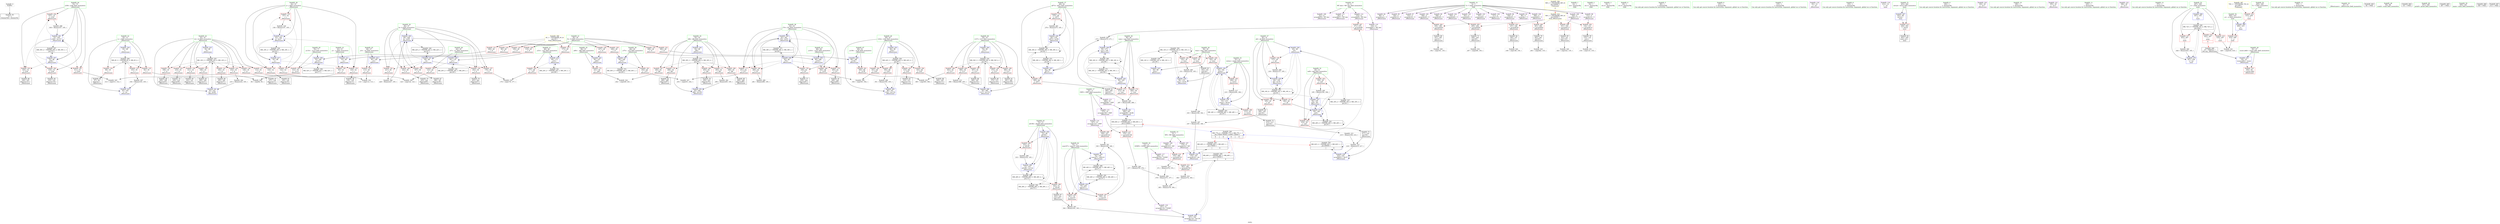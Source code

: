 digraph "SVFG" {
	label="SVFG";

	Node0x564116e37750 [shape=record,color=grey,label="{NodeID: 0\nNullPtr}"];
	Node0x564116e37750 -> Node0x564116e4cec0[style=solid];
	Node0x564116e69790 [shape=record,color=red,label="{NodeID: 194\n337\<--74\n\<--j109\n_Z8testcasei\n}"];
	Node0x564116e69790 -> Node0x564116e77340[style=solid];
	Node0x564116e67200 [shape=record,color=purple,label="{NodeID: 111\n267\<--8\narrayidx87\<--WP_bez\n_Z8testcasei\n}"];
	Node0x564116e4b870 [shape=record,color=green,label="{NodeID: 28\n42\<--43\nj\<--j_field_insensitive\n_Z8testcasei\n}"];
	Node0x564116e4b870 -> Node0x564116e6d390[style=solid];
	Node0x564116e4b870 -> Node0x564116e6d460[style=solid];
	Node0x564116e4b870 -> Node0x564116e6d530[style=solid];
	Node0x564116e4b870 -> Node0x564116e6d600[style=solid];
	Node0x564116e4b870 -> Node0x564116e6b260[style=solid];
	Node0x564116e4b870 -> Node0x564116e73430[style=solid];
	Node0x564116e77dc0 [shape=record,color=grey,label="{NodeID: 305\n287 = Binary(284, 286, )\n}"];
	Node0x564116e77dc0 -> Node0x564116e74430[style=solid];
	Node0x564116e6ae50 [shape=record,color=blue,label="{NodeID: 222\n30\<--104\ni\<--inc\n_Z8testcasei\n}"];
	Node0x564116e6ae50 -> Node0x564116e8ffc0[style=dashed];
	Node0x564116e6c900 [shape=record,color=red,label="{NodeID: 139\n141\<--34\n\<--i2\n_Z8testcasei\n}"];
	Node0x564116e6c900 -> Node0x564116e678b0[style=solid];
	Node0x564116e675f0 [shape=record,color=black,label="{NodeID: 56\n97\<--96\nidxprom\<--\n_Z8testcasei\n}"];
	Node0x564116e71100 [shape=record,color=yellow,style=double,label="{NodeID: 416\n58V_1 = ENCHI(MR_58V_0)\npts\{50000 \}\nFun[_Z8testcasei]}"];
	Node0x564116e71100 -> Node0x564116e69e10[style=dashed];
	Node0x564116e71100 -> Node0x564116e69ee0[style=dashed];
	Node0x564116e71100 -> Node0x564116e69fb0[style=dashed];
	Node0x564116e71100 -> Node0x564116e6a080[style=dashed];
	Node0x564116e71100 -> Node0x564116e6a150[style=dashed];
	Node0x564116e71100 -> Node0x564116e6a2f0[style=dashed];
	Node0x564116e7a7c0 [shape=record,color=grey,label="{NodeID: 333\n365 = cmp(363, 364, )\n}"];
	Node0x564116e74360 [shape=record,color=blue,label="{NodeID: 250\n62\<--281\nj74\<--inc93\n_Z8testcasei\n}"];
	Node0x564116e74360 -> Node0x564116e6e7e0[style=dashed];
	Node0x564116e74360 -> Node0x564116e6e8b0[style=dashed];
	Node0x564116e74360 -> Node0x564116e6e980[style=dashed];
	Node0x564116e74360 -> Node0x564116e6ea50[style=dashed];
	Node0x564116e74360 -> Node0x564116e74360[style=dashed];
	Node0x564116e74360 -> Node0x564116e92cc0[style=dashed];
	Node0x564116e6dfc0 [shape=record,color=red,label="{NodeID: 167\n240\<--54\n\<--i68\n_Z8testcasei\n}"];
	Node0x564116e6dfc0 -> Node0x564116e79740[style=solid];
	Node0x564116e68c30 [shape=record,color=black,label="{NodeID: 84\n319\<--318\nidxprom116\<--\n_Z8testcasei\n}"];
	Node0x564116e37af0 [shape=record,color=green,label="{NodeID: 1\n14\<--1\n.str\<--dummyObj\nGlob }"];
	Node0x564116e69860 [shape=record,color=red,label="{NodeID: 195\n312\<--76\n\<--_n110\n_Z8testcasei\n}"];
	Node0x564116e69860 -> Node0x564116e79bc0[style=solid];
	Node0x564116e672d0 [shape=record,color=purple,label="{NodeID: 112\n270\<--8\narrayidx89\<--WP_bez\n_Z8testcasei\n}"];
	Node0x564116e672d0 -> Node0x564116e6a220[style=solid];
	Node0x564116e4b940 [shape=record,color=green,label="{NodeID: 29\n44\<--45\n_n7\<--_n7_field_insensitive\n_Z8testcasei\n}"];
	Node0x564116e4b940 -> Node0x564116e6d6d0[style=solid];
	Node0x564116e4b940 -> Node0x564116e6b330[style=solid];
	Node0x564116e6f960 [shape=record,color=yellow,style=double,label="{NodeID: 389\n4V_1 = ENCHI(MR_4V_0)\npts\{29 \}\nFun[_Z8testcasei]}"];
	Node0x564116e6f960 -> Node0x564116e6bcd0[style=dashed];
	Node0x564116e6f960 -> Node0x564116e6bda0[style=dashed];
	Node0x564116e6f960 -> Node0x564116e6be70[style=dashed];
	Node0x564116e6f960 -> Node0x564116e6bf40[style=dashed];
	Node0x564116e6f960 -> Node0x564116e6c010[style=dashed];
	Node0x564116e6f960 -> Node0x564116e6c0e0[style=dashed];
	Node0x564116e6f960 -> Node0x564116e6c1b0[style=dashed];
	Node0x564116e6f960 -> Node0x564116e6c280[style=dashed];
	Node0x564116e6f960 -> Node0x564116e6c350[style=dashed];
	Node0x564116e77f40 [shape=record,color=grey,label="{NodeID: 306\n228 = Binary(227, 105, )\n}"];
	Node0x564116e77f40 -> Node0x564116e73b40[style=solid];
	Node0x564116e6af20 [shape=record,color=blue,label="{NodeID: 223\n34\<--88\ni2\<--\n_Z8testcasei\n}"];
	Node0x564116e6af20 -> Node0x564116e86e30[style=dashed];
	Node0x564116e6c9d0 [shape=record,color=red,label="{NodeID: 140\n168\<--34\n\<--i2\n_Z8testcasei\n}"];
	Node0x564116e6c9d0 -> Node0x564116e67cc0[style=solid];
	Node0x564116e67680 [shape=record,color=black,label="{NodeID: 57\n127\<--126\nidxprom11\<--\n_Z8testcasei\n}"];
	Node0x564116e86d40 [shape=record,color=black,label="{NodeID: 334\nMR_54V_3 = PHI(MR_54V_4, MR_54V_2, )\npts\{79 \}\n}"];
	Node0x564116e86d40 -> Node0x564116e69930[style=dashed];
	Node0x564116e86d40 -> Node0x564116e69a00[style=dashed];
	Node0x564116e86d40 -> Node0x564116e69ad0[style=dashed];
	Node0x564116e86d40 -> Node0x564116e69ba0[style=dashed];
	Node0x564116e86d40 -> Node0x564116e69c70[style=dashed];
	Node0x564116e86d40 -> Node0x564116e75060[style=dashed];
	Node0x564116e74430 [shape=record,color=blue,label="{NodeID: 251\n290\<--287\narrayidx98\<--div96\n_Z8testcasei\n}"];
	Node0x564116e74430 -> Node0x564116e936c0[style=dashed];
	Node0x564116e6e090 [shape=record,color=red,label="{NodeID: 168\n255\<--54\n\<--i68\n_Z8testcasei\n}"];
	Node0x564116e6e090 -> Node0x564116e685b0[style=solid];
	Node0x564116e68d00 [shape=record,color=black,label="{NodeID: 85\n322\<--321\nconv118\<--\n_Z8testcasei\n}"];
	Node0x564116e68d00 -> Node0x564116e79440[style=solid];
	Node0x564116e3c470 [shape=record,color=green,label="{NodeID: 2\n16\<--1\n.str.1\<--dummyObj\nGlob }"];
	Node0x564116e69930 [shape=record,color=red,label="{NodeID: 196\n363\<--78\n\<--i137\n_Z8testcasei\n}"];
	Node0x564116e69930 -> Node0x564116e7a7c0[style=solid];
	Node0x564116e673a0 [shape=record,color=purple,label="{NodeID: 113\n290\<--10\narrayidx98\<--OWP\n_Z8testcasei\n}"];
	Node0x564116e673a0 -> Node0x564116e74430[style=solid];
	Node0x564116e4ba10 [shape=record,color=green,label="{NodeID: 30\n46\<--47\nk\<--k_field_insensitive\n_Z8testcasei\n}"];
	Node0x564116e4ba10 -> Node0x564116e6d7a0[style=solid];
	Node0x564116e4ba10 -> Node0x564116e6d870[style=solid];
	Node0x564116e4ba10 -> Node0x564116e6d940[style=solid];
	Node0x564116e4ba10 -> Node0x564116e6da10[style=solid];
	Node0x564116e4ba10 -> Node0x564116e6dae0[style=solid];
	Node0x564116e4ba10 -> Node0x564116e73590[style=solid];
	Node0x564116e4ba10 -> Node0x564116e73b40[style=solid];
	Node0x564116e780c0 [shape=record,color=grey,label="{NodeID: 307\n104 = Binary(103, 105, )\n}"];
	Node0x564116e780c0 -> Node0x564116e6ae50[style=solid];
	Node0x564116e6aff0 [shape=record,color=blue,label="{NodeID: 224\n36\<--109\n_n3\<--\n_Z8testcasei\n}"];
	Node0x564116e6aff0 -> Node0x564116e6cde0[style=dashed];
	Node0x564116e6caa0 [shape=record,color=red,label="{NodeID: 141\n184\<--34\n\<--i2\n_Z8testcasei\n}"];
	Node0x564116e6caa0 -> Node0x564116e67d90[style=solid];
	Node0x564116e67710 [shape=record,color=black,label="{NodeID: 58\n130\<--129\nidxprom13\<--\n_Z8testcasei\n}"];
	Node0x564116e86e30 [shape=record,color=black,label="{NodeID: 335\nMR_10V_3 = PHI(MR_10V_4, MR_10V_2, )\npts\{35 \}\n}"];
	Node0x564116e86e30 -> Node0x564116e6c760[style=dashed];
	Node0x564116e86e30 -> Node0x564116e6c830[style=dashed];
	Node0x564116e86e30 -> Node0x564116e6c900[style=dashed];
	Node0x564116e86e30 -> Node0x564116e6c9d0[style=dashed];
	Node0x564116e86e30 -> Node0x564116e6caa0[style=dashed];
	Node0x564116e86e30 -> Node0x564116e6cb70[style=dashed];
	Node0x564116e86e30 -> Node0x564116e6cc40[style=dashed];
	Node0x564116e86e30 -> Node0x564116e6cd10[style=dashed];
	Node0x564116e86e30 -> Node0x564116e73c10[style=dashed];
	Node0x564116e74500 [shape=record,color=blue,label="{NodeID: 252\n54\<--294\ni68\<--inc100\n_Z8testcasei\n}"];
	Node0x564116e74500 -> Node0x564116e91dc0[style=dashed];
	Node0x564116e6e160 [shape=record,color=red,label="{NodeID: 169\n268\<--54\n\<--i68\n_Z8testcasei\n}"];
	Node0x564116e6e160 -> Node0x564116e688f0[style=solid];
	Node0x564116e68dd0 [shape=record,color=black,label="{NodeID: 86\n326\<--325\nidxprom121\<--\n_Z8testcasei\n}"];
	Node0x564116e374a0 [shape=record,color=green,label="{NodeID: 3\n18\<--1\n.str.2\<--dummyObj\nGlob }"];
	Node0x564116e69a00 [shape=record,color=red,label="{NodeID: 197\n367\<--78\n\<--i137\n_Z8testcasei\n}"];
	Node0x564116e69a00 -> Node0x564116e69040[style=solid];
	Node0x564116e67470 [shape=record,color=purple,label="{NodeID: 114\n327\<--10\narrayidx122\<--OWP\n_Z8testcasei\n}"];
	Node0x564116e67470 -> Node0x564116e6a3c0[style=solid];
	Node0x564116e4bae0 [shape=record,color=green,label="{NodeID: 31\n48\<--49\n_n33\<--_n33_field_insensitive\n_Z8testcasei\n}"];
	Node0x564116e4bae0 -> Node0x564116e6dbb0[style=solid];
	Node0x564116e4bae0 -> Node0x564116e73660[style=solid];
	Node0x564116e78240 [shape=record,color=grey,label="{NodeID: 308\n351 = Binary(350, 105, )\n}"];
	Node0x564116e78240 -> Node0x564116e74df0[style=solid];
	Node0x564116e6b0c0 [shape=record,color=blue,label="{NodeID: 225\n38\<--88\nwins\<--\n_Z8testcasei\n}"];
	Node0x564116e6b0c0 -> Node0x564116e8b9c0[style=dashed];
	Node0x564116e6cb70 [shape=record,color=red,label="{NodeID: 142\n199\<--34\n\<--i2\n_Z8testcasei\n}"];
	Node0x564116e6cb70 -> Node0x564116e68000[style=solid];
	Node0x564116e677e0 [shape=record,color=black,label="{NodeID: 59\n133\<--132\nconv\<--\n_Z8testcasei\n}"];
	Node0x564116e677e0 -> Node0x564116e7a4c0[style=solid];
	Node0x564116e87330 [shape=record,color=black,label="{NodeID: 336\nMR_14V_2 = PHI(MR_14V_4, MR_14V_1, )\npts\{39 \}\n}"];
	Node0x564116e87330 -> Node0x564116e6b0c0[style=dashed];
	Node0x564116e745d0 [shape=record,color=blue,label="{NodeID: 253\n66\<--88\ni102\<--\n_Z8testcasei\n}"];
	Node0x564116e745d0 -> Node0x564116e8cdc0[style=dashed];
	Node0x564116e6e230 [shape=record,color=red,label="{NodeID: 170\n288\<--54\n\<--i68\n_Z8testcasei\n}"];
	Node0x564116e6e230 -> Node0x564116e68a90[style=solid];
	Node0x564116e68ea0 [shape=record,color=black,label="{NodeID: 87\n343\<--342\nconv129\<--\n_Z8testcasei\n}"];
	Node0x564116e68ea0 -> Node0x564116e77ac0[style=solid];
	Node0x564116e37530 [shape=record,color=green,label="{NodeID: 4\n20\<--1\n.str.3\<--dummyObj\nGlob }"];
	Node0x564116e8ffc0 [shape=record,color=black,label="{NodeID: 364\nMR_6V_3 = PHI(MR_6V_4, MR_6V_2, )\npts\{31 \}\n}"];
	Node0x564116e8ffc0 -> Node0x564116e6c420[style=dashed];
	Node0x564116e8ffc0 -> Node0x564116e6c4f0[style=dashed];
	Node0x564116e8ffc0 -> Node0x564116e6c5c0[style=dashed];
	Node0x564116e8ffc0 -> Node0x564116e6ae50[style=dashed];
	Node0x564116e69ad0 [shape=record,color=red,label="{NodeID: 198\n373\<--78\n\<--i137\n_Z8testcasei\n}"];
	Node0x564116e69ad0 -> Node0x564116e69110[style=solid];
	Node0x564116e67540 [shape=record,color=purple,label="{NodeID: 115\n375\<--10\narrayidx146\<--OWP\n_Z8testcasei\n}"];
	Node0x564116e67540 -> Node0x564116e6a560[style=solid];
	Node0x564116e4bbb0 [shape=record,color=green,label="{NodeID: 32\n50\<--51\nnall\<--nall_field_insensitive\n_Z8testcasei\n}"];
	Node0x564116e4bbb0 -> Node0x564116e6dc80[style=solid];
	Node0x564116e4bbb0 -> Node0x564116e6dd50[style=solid];
	Node0x564116e4bbb0 -> Node0x564116e73730[style=solid];
	Node0x564116e4bbb0 -> Node0x564116e738d0[style=solid];
	Node0x564116e783c0 [shape=record,color=grey,label="{NodeID: 309\n153 = Binary(152, 105, )\n}"];
	Node0x564116e783c0 -> Node0x564116e6b4d0[style=solid];
	Node0x564116e6b190 [shape=record,color=blue,label="{NodeID: 226\n40\<--88\nall\<--\n_Z8testcasei\n}"];
	Node0x564116e6b190 -> Node0x564116e6d120[style=dashed];
	Node0x564116e6b190 -> Node0x564116e6d1f0[style=dashed];
	Node0x564116e6b190 -> Node0x564116e6d2c0[style=dashed];
	Node0x564116e6b190 -> Node0x564116e6b400[style=dashed];
	Node0x564116e6b190 -> Node0x564116e87830[style=dashed];
	Node0x564116e6b190 -> Node0x564116e8c8c0[style=dashed];
	Node0x564116e6cc40 [shape=record,color=red,label="{NodeID: 143\n219\<--34\n\<--i2\n_Z8testcasei\n}"];
	Node0x564116e6cc40 -> Node0x564116e68410[style=solid];
	Node0x564116e678b0 [shape=record,color=black,label="{NodeID: 60\n142\<--141\nidxprom17\<--\n_Z8testcasei\n}"];
	Node0x564116e87830 [shape=record,color=black,label="{NodeID: 337\nMR_16V_2 = PHI(MR_16V_4, MR_16V_1, )\npts\{41 \}\n}"];
	Node0x564116e87830 -> Node0x564116e6b190[style=dashed];
	Node0x564116e746a0 [shape=record,color=blue,label="{NodeID: 254\n68\<--298\n_n103\<--\n_Z8testcasei\n}"];
	Node0x564116e746a0 -> Node0x564116e6ef30[style=dashed];
	Node0x564116e6e300 [shape=record,color=red,label="{NodeID: 171\n293\<--54\n\<--i68\n_Z8testcasei\n}"];
	Node0x564116e6e300 -> Node0x564116e77940[style=solid];
	Node0x564116e68f70 [shape=record,color=black,label="{NodeID: 88\n346\<--345\nidxprom131\<--\n_Z8testcasei\n}"];
	Node0x564116e375c0 [shape=record,color=green,label="{NodeID: 5\n88\<--1\n\<--dummyObj\nCan only get source location for instruction, argument, global var or function.}"];
	Node0x564116e69ba0 [shape=record,color=red,label="{NodeID: 199\n380\<--78\n\<--i137\n_Z8testcasei\n}"];
	Node0x564116e69ba0 -> Node0x564116e691e0[style=solid];
	Node0x564116e6b650 [shape=record,color=purple,label="{NodeID: 116\n347\<--12\narrayidx132\<--OOWP\n_Z8testcasei\n}"];
	Node0x564116e6b650 -> Node0x564116e74d20[style=solid];
	Node0x564116e4bc80 [shape=record,color=green,label="{NodeID: 33\n52\<--53\nnwins\<--nwins_field_insensitive\n_Z8testcasei\n}"];
	Node0x564116e4bc80 -> Node0x564116e6de20[style=solid];
	Node0x564116e4bc80 -> Node0x564116e6def0[style=solid];
	Node0x564116e4bc80 -> Node0x564116e73800[style=solid];
	Node0x564116e4bc80 -> Node0x564116e739a0[style=solid];
	Node0x564116e78540 [shape=record,color=grey,label="{NodeID: 310\n384 = Binary(372, 383, )\n}"];
	Node0x564116e78540 -> Node0x564116e786c0[style=solid];
	Node0x564116e6b260 [shape=record,color=blue,label="{NodeID: 227\n42\<--88\nj\<--\n_Z8testcasei\n}"];
	Node0x564116e6b260 -> Node0x564116e6d390[style=dashed];
	Node0x564116e6b260 -> Node0x564116e6d460[style=dashed];
	Node0x564116e6b260 -> Node0x564116e6d530[style=dashed];
	Node0x564116e6b260 -> Node0x564116e6d600[style=dashed];
	Node0x564116e6b260 -> Node0x564116e73430[style=dashed];
	Node0x564116e6b260 -> Node0x564116e87d30[style=dashed];
	Node0x564116e6cd10 [shape=record,color=red,label="{NodeID: 144\n232\<--34\n\<--i2\n_Z8testcasei\n}"];
	Node0x564116e6cd10 -> Node0x564116e77c40[style=solid];
	Node0x564116e67980 [shape=record,color=black,label="{NodeID: 61\n145\<--144\nidxprom19\<--\n_Z8testcasei\n}"];
	Node0x564116e87d30 [shape=record,color=black,label="{NodeID: 338\nMR_18V_2 = PHI(MR_18V_4, MR_18V_1, )\npts\{43 \}\n}"];
	Node0x564116e87d30 -> Node0x564116e6b260[style=dashed];
	Node0x564116e74770 [shape=record,color=blue,label="{NodeID: 255\n70\<--245\nsum107\<--\n_Z8testcasei\n}"];
	Node0x564116e74770 -> Node0x564116e6f000[style=dashed];
	Node0x564116e74770 -> Node0x564116e6f0d0[style=dashed];
	Node0x564116e74770 -> Node0x564116e74ab0[style=dashed];
	Node0x564116e74770 -> Node0x564116e8d2c0[style=dashed];
	Node0x564116e74770 -> Node0x564116e913c0[style=dashed];
	Node0x564116e6e3d0 [shape=record,color=red,label="{NodeID: 172\n241\<--56\n\<--_n69\n_Z8testcasei\n}"];
	Node0x564116e6e3d0 -> Node0x564116e79740[style=solid];
	Node0x564116e69040 [shape=record,color=black,label="{NodeID: 89\n368\<--367\nidxprom142\<--\n_Z8testcasei\n}"];
	Node0x564116e37f50 [shape=record,color=green,label="{NodeID: 6\n105\<--1\n\<--dummyObj\nCan only get source location for instruction, argument, global var or function.}"];
	Node0x564116e69c70 [shape=record,color=red,label="{NodeID: 200\n389\<--78\n\<--i137\n_Z8testcasei\n}"];
	Node0x564116e69c70 -> Node0x564116e789c0[style=solid];
	Node0x564116e6b720 [shape=record,color=purple,label="{NodeID: 117\n382\<--12\narrayidx150\<--OOWP\n_Z8testcasei\n}"];
	Node0x564116e6b720 -> Node0x564116e6a630[style=solid];
	Node0x564116e4bd50 [shape=record,color=green,label="{NodeID: 34\n54\<--55\ni68\<--i68_field_insensitive\n_Z8testcasei\n}"];
	Node0x564116e4bd50 -> Node0x564116e6dfc0[style=solid];
	Node0x564116e4bd50 -> Node0x564116e6e090[style=solid];
	Node0x564116e4bd50 -> Node0x564116e6e160[style=solid];
	Node0x564116e4bd50 -> Node0x564116e6e230[style=solid];
	Node0x564116e4bd50 -> Node0x564116e6e300[style=solid];
	Node0x564116e4bd50 -> Node0x564116e73ce0[style=solid];
	Node0x564116e4bd50 -> Node0x564116e74500[style=solid];
	Node0x564116e786c0 [shape=record,color=grey,label="{NodeID: 311\n385 = Binary(379, 384, )\n}"];
	Node0x564116e6b330 [shape=record,color=blue,label="{NodeID: 228\n44\<--119\n_n7\<--\n_Z8testcasei\n}"];
	Node0x564116e6b330 -> Node0x564116e6d6d0[style=dashed];
	Node0x564116e6b330 -> Node0x564116e88230[style=dashed];
	Node0x564116e6cde0 [shape=record,color=red,label="{NodeID: 145\n113\<--36\n\<--_n3\n_Z8testcasei\n}"];
	Node0x564116e6cde0 -> Node0x564116e7a640[style=solid];
	Node0x564116e67a50 [shape=record,color=black,label="{NodeID: 62\n148\<--147\nconv21\<--\n_Z8testcasei\n}"];
	Node0x564116e67a50 -> Node0x564116e79a40[style=solid];
	Node0x564116e88230 [shape=record,color=black,label="{NodeID: 339\nMR_20V_2 = PHI(MR_20V_3, MR_20V_1, )\npts\{45 \}\n}"];
	Node0x564116e88230 -> Node0x564116e6b330[style=dashed];
	Node0x564116e74840 [shape=record,color=blue,label="{NodeID: 256\n72\<--88\nall108\<--\n_Z8testcasei\n}"];
	Node0x564116e74840 -> Node0x564116e6f1a0[style=dashed];
	Node0x564116e74840 -> Node0x564116e6f270[style=dashed];
	Node0x564116e74840 -> Node0x564116e74b80[style=dashed];
	Node0x564116e74840 -> Node0x564116e8d7c0[style=dashed];
	Node0x564116e74840 -> Node0x564116e918c0[style=dashed];
	Node0x564116e6e4a0 [shape=record,color=red,label="{NodeID: 173\n272\<--58\n\<--sum\n_Z8testcasei\n}"];
	Node0x564116e6e4a0 -> Node0x564116e76bc0[style=solid];
	Node0x564116e69110 [shape=record,color=black,label="{NodeID: 90\n374\<--373\nidxprom145\<--\n_Z8testcasei\n}"];
	Node0x564116e37fe0 [shape=record,color=green,label="{NodeID: 7\n135\<--1\n\<--dummyObj\nCan only get source location for instruction, argument, global var or function.}"];
	Node0x564116e69d40 [shape=record,color=red,label="{NodeID: 201\n364\<--80\n\<--_n138\n_Z8testcasei\n}"];
	Node0x564116e69d40 -> Node0x564116e7a7c0[style=solid];
	Node0x564116e6b7f0 [shape=record,color=purple,label="{NodeID: 118\n83\<--14\n\<--.str\n_Z8testcasei\n}"];
	Node0x564116e4be20 [shape=record,color=green,label="{NodeID: 35\n56\<--57\n_n69\<--_n69_field_insensitive\n_Z8testcasei\n}"];
	Node0x564116e4be20 -> Node0x564116e6e3d0[style=solid];
	Node0x564116e4be20 -> Node0x564116e73db0[style=solid];
	Node0x564116e78840 [shape=record,color=grey,label="{NodeID: 312\n218 = Binary(215, 217, )\n}"];
	Node0x564116e78840 -> Node0x564116e73a70[style=solid];
	Node0x564116e6b400 [shape=record,color=blue,label="{NodeID: 229\n40\<--138\nall\<--inc16\n_Z8testcasei\n}"];
	Node0x564116e6b400 -> Node0x564116e8c8c0[style=dashed];
	Node0x564116e6ceb0 [shape=record,color=red,label="{NodeID: 146\n152\<--38\n\<--wins\n_Z8testcasei\n}"];
	Node0x564116e6ceb0 -> Node0x564116e783c0[style=solid];
	Node0x564116e67b20 [shape=record,color=black,label="{NodeID: 63\n162\<--161\nconv29\<--\n_Z8testcasei\n}"];
	Node0x564116e67b20 -> Node0x564116e76d40[style=solid];
	Node0x564116e88730 [shape=record,color=black,label="{NodeID: 340\nMR_22V_2 = PHI(MR_22V_4, MR_22V_1, )\npts\{47 \}\n}"];
	Node0x564116e88730 -> Node0x564116e73590[style=dashed];
	Node0x564116e74910 [shape=record,color=blue,label="{NodeID: 257\n74\<--88\nj109\<--\n_Z8testcasei\n}"];
	Node0x564116e74910 -> Node0x564116e6f340[style=dashed];
	Node0x564116e74910 -> Node0x564116e695f0[style=dashed];
	Node0x564116e74910 -> Node0x564116e696c0[style=dashed];
	Node0x564116e74910 -> Node0x564116e69790[style=dashed];
	Node0x564116e74910 -> Node0x564116e74c50[style=dashed];
	Node0x564116e74910 -> Node0x564116e8dcc0[style=dashed];
	Node0x564116e6e570 [shape=record,color=red,label="{NodeID: 174\n284\<--58\n\<--sum\n_Z8testcasei\n}"];
	Node0x564116e6e570 -> Node0x564116e77dc0[style=solid];
	Node0x564116e691e0 [shape=record,color=black,label="{NodeID: 91\n381\<--380\nidxprom149\<--\n_Z8testcasei\n}"];
	Node0x564116e38070 [shape=record,color=green,label="{NodeID: 8\n150\<--1\n\<--dummyObj\nCan only get source location for instruction, argument, global var or function.}"];
	Node0x564116e913c0 [shape=record,color=black,label="{NodeID: 368\nMR_46V_6 = PHI(MR_46V_5, MR_46V_4, )\npts\{71 \}\n}"];
	Node0x564116e913c0 -> Node0x564116e6f000[style=dashed];
	Node0x564116e913c0 -> Node0x564116e6f0d0[style=dashed];
	Node0x564116e913c0 -> Node0x564116e74ab0[style=dashed];
	Node0x564116e913c0 -> Node0x564116e8d2c0[style=dashed];
	Node0x564116e913c0 -> Node0x564116e913c0[style=dashed];
	Node0x564116e69e10 [shape=record,color=red,label="{NodeID: 202\n132\<--131\n\<--arrayidx14\n_Z8testcasei\n}"];
	Node0x564116e69e10 -> Node0x564116e677e0[style=solid];
	Node0x564116e6b8c0 [shape=record,color=purple,label="{NodeID: 119\n412\<--14\n\<--.str\nmain\n}"];
	Node0x564116e4bef0 [shape=record,color=green,label="{NodeID: 36\n58\<--59\nsum\<--sum_field_insensitive\n_Z8testcasei\n}"];
	Node0x564116e4bef0 -> Node0x564116e6e4a0[style=solid];
	Node0x564116e4bef0 -> Node0x564116e6e570[style=solid];
	Node0x564116e4bef0 -> Node0x564116e73e80[style=solid];
	Node0x564116e4bef0 -> Node0x564116e741c0[style=solid];
	Node0x564116e789c0 [shape=record,color=grey,label="{NodeID: 313\n390 = Binary(389, 105, )\n}"];
	Node0x564116e789c0 -> Node0x564116e75060[style=solid];
	Node0x564116e6b4d0 [shape=record,color=blue,label="{NodeID: 230\n38\<--153\nwins\<--inc24\n_Z8testcasei\n}"];
	Node0x564116e6b4d0 -> Node0x564116e8b9c0[style=dashed];
	Node0x564116e6cf80 [shape=record,color=red,label="{NodeID: 147\n161\<--38\n\<--wins\n_Z8testcasei\n}"];
	Node0x564116e6cf80 -> Node0x564116e67b20[style=solid];
	Node0x564116e67bf0 [shape=record,color=black,label="{NodeID: 64\n166\<--165\nconv30\<--\n_Z8testcasei\n}"];
	Node0x564116e67bf0 -> Node0x564116e771c0[style=solid];
	Node0x564116e88c30 [shape=record,color=black,label="{NodeID: 341\nMR_24V_2 = PHI(MR_24V_3, MR_24V_1, )\npts\{49 \}\n}"];
	Node0x564116e88c30 -> Node0x564116e73660[style=dashed];
	Node0x564116e749e0 [shape=record,color=blue,label="{NodeID: 258\n76\<--308\n_n110\<--\n_Z8testcasei\n}"];
	Node0x564116e749e0 -> Node0x564116e69860[style=dashed];
	Node0x564116e749e0 -> Node0x564116e8e1c0[style=dashed];
	Node0x564116e6e640 [shape=record,color=red,label="{NodeID: 175\n275\<--60\n\<--all73\n_Z8testcasei\n}"];
	Node0x564116e6e640 -> Node0x564116e768c0[style=solid];
	Node0x564116e692b0 [shape=record,color=black,label="{NodeID: 92\n402\<--429\nmain_ret\<--\nmain\n}"];
	Node0x564116e38130 [shape=record,color=green,label="{NodeID: 9\n164\<--1\n\<--dummyObj\nCan only get source location for instruction, argument, global var or function.}"];
	Node0x564116e918c0 [shape=record,color=black,label="{NodeID: 369\nMR_48V_6 = PHI(MR_48V_5, MR_48V_4, )\npts\{73 \}\n}"];
	Node0x564116e918c0 -> Node0x564116e6f1a0[style=dashed];
	Node0x564116e918c0 -> Node0x564116e6f270[style=dashed];
	Node0x564116e918c0 -> Node0x564116e74b80[style=dashed];
	Node0x564116e918c0 -> Node0x564116e8d7c0[style=dashed];
	Node0x564116e918c0 -> Node0x564116e918c0[style=dashed];
	Node0x564116e69ee0 [shape=record,color=red,label="{NodeID: 203\n147\<--146\n\<--arrayidx20\n_Z8testcasei\n}"];
	Node0x564116e69ee0 -> Node0x564116e67a50[style=solid];
	Node0x564116e6b990 [shape=record,color=purple,label="{NodeID: 120\n100\<--16\n\<--.str.1\n_Z8testcasei\n}"];
	Node0x564116e4bfc0 [shape=record,color=green,label="{NodeID: 37\n60\<--61\nall73\<--all73_field_insensitive\n_Z8testcasei\n}"];
	Node0x564116e4bfc0 -> Node0x564116e6e640[style=solid];
	Node0x564116e4bfc0 -> Node0x564116e6e710[style=solid];
	Node0x564116e4bfc0 -> Node0x564116e73f50[style=solid];
	Node0x564116e4bfc0 -> Node0x564116e74290[style=solid];
	Node0x564116e78b40 [shape=record,color=grey,label="{NodeID: 314\n371 = Binary(372, 370, )\n}"];
	Node0x564116e78b40 -> Node0x564116e76a40[style=solid];
	Node0x564116e73430 [shape=record,color=blue,label="{NodeID: 231\n42\<--158\nj\<--inc27\n_Z8testcasei\n}"];
	Node0x564116e73430 -> Node0x564116e6d390[style=dashed];
	Node0x564116e73430 -> Node0x564116e6d460[style=dashed];
	Node0x564116e73430 -> Node0x564116e6d530[style=dashed];
	Node0x564116e73430 -> Node0x564116e6d600[style=dashed];
	Node0x564116e73430 -> Node0x564116e73430[style=dashed];
	Node0x564116e73430 -> Node0x564116e87d30[style=dashed];
	Node0x564116e6d050 [shape=record,color=red,label="{NodeID: 148\n182\<--38\n\<--wins\n_Z8testcasei\n}"];
	Node0x564116e6d050 -> Node0x564116e73800[style=solid];
	Node0x564116e67cc0 [shape=record,color=black,label="{NodeID: 65\n169\<--168\nidxprom31\<--\n_Z8testcasei\n}"];
	Node0x564116e89130 [shape=record,color=black,label="{NodeID: 342\nMR_26V_2 = PHI(MR_26V_3, MR_26V_1, )\npts\{51 \}\n}"];
	Node0x564116e89130 -> Node0x564116e73730[style=dashed];
	Node0x564116e89130 -> Node0x564116e89130[style=dashed];
	Node0x564116e74ab0 [shape=record,color=blue,label="{NodeID: 259\n70\<--330\nsum107\<--add123\n_Z8testcasei\n}"];
	Node0x564116e74ab0 -> Node0x564116e913c0[style=dashed];
	Node0x564116e6e710 [shape=record,color=red,label="{NodeID: 176\n285\<--60\n\<--all73\n_Z8testcasei\n}"];
	Node0x564116e6e710 -> Node0x564116e689c0[style=solid];
	Node0x564116e69380 [shape=record,color=purple,label="{NodeID: 93\n98\<--4\narrayidx\<--T\n_Z8testcasei\n}"];
	Node0x564116e381f0 [shape=record,color=green,label="{NodeID: 10\n196\<--1\n\<--dummyObj\nCan only get source location for instruction, argument, global var or function.}"];
	Node0x564116e91dc0 [shape=record,color=black,label="{NodeID: 370\nMR_30V_3 = PHI(MR_30V_4, MR_30V_2, )\npts\{55 \}\n}"];
	Node0x564116e91dc0 -> Node0x564116e6dfc0[style=dashed];
	Node0x564116e91dc0 -> Node0x564116e6e090[style=dashed];
	Node0x564116e91dc0 -> Node0x564116e6e160[style=dashed];
	Node0x564116e91dc0 -> Node0x564116e6e230[style=dashed];
	Node0x564116e91dc0 -> Node0x564116e6e300[style=dashed];
	Node0x564116e91dc0 -> Node0x564116e74500[style=dashed];
	Node0x564116e69fb0 [shape=record,color=red,label="{NodeID: 204\n190\<--189\n\<--arrayidx40\n_Z8testcasei\n}"];
	Node0x564116e69fb0 -> Node0x564116e67f30[style=solid];
	Node0x564116e6ba60 [shape=record,color=purple,label="{NodeID: 121\n355\<--18\n\<--.str.2\n_Z8testcasei\n}"];
	Node0x564116e4c090 [shape=record,color=green,label="{NodeID: 38\n62\<--63\nj74\<--j74_field_insensitive\n_Z8testcasei\n}"];
	Node0x564116e4c090 -> Node0x564116e6e7e0[style=solid];
	Node0x564116e4c090 -> Node0x564116e6e8b0[style=solid];
	Node0x564116e4c090 -> Node0x564116e6e980[style=solid];
	Node0x564116e4c090 -> Node0x564116e6ea50[style=solid];
	Node0x564116e4c090 -> Node0x564116e74020[style=solid];
	Node0x564116e4c090 -> Node0x564116e74360[style=solid];
	Node0x564116e78cc0 [shape=record,color=grey,label="{NodeID: 315\n215 = Binary(164, 214, )\n}"];
	Node0x564116e78cc0 -> Node0x564116e78840[style=solid];
	Node0x564116e734c0 [shape=record,color=blue,label="{NodeID: 232\n170\<--167\narrayidx32\<--div\n_Z8testcasei\n}"];
	Node0x564116e734c0 -> Node0x564116e89b30[style=dashed];
	Node0x564116e6d120 [shape=record,color=red,label="{NodeID: 149\n137\<--40\n\<--all\n_Z8testcasei\n}"];
	Node0x564116e6d120 -> Node0x564116e774c0[style=solid];
	Node0x564116e67d90 [shape=record,color=black,label="{NodeID: 66\n185\<--184\nidxprom37\<--\n_Z8testcasei\n}"];
	Node0x564116e89630 [shape=record,color=black,label="{NodeID: 343\nMR_28V_2 = PHI(MR_28V_3, MR_28V_1, )\npts\{53 \}\n}"];
	Node0x564116e89630 -> Node0x564116e73800[style=dashed];
	Node0x564116e89630 -> Node0x564116e89630[style=dashed];
	Node0x564116e74b80 [shape=record,color=blue,label="{NodeID: 260\n72\<--333\nall108\<--inc124\n_Z8testcasei\n}"];
	Node0x564116e74b80 -> Node0x564116e918c0[style=dashed];
	Node0x564116e6e7e0 [shape=record,color=red,label="{NodeID: 177\n251\<--62\n\<--j74\n_Z8testcasei\n}"];
	Node0x564116e6e7e0 -> Node0x564116e79ec0[style=solid];
	Node0x564116e69450 [shape=record,color=purple,label="{NodeID: 94\n99\<--4\narraydecay\<--T\n_Z8testcasei\n}"];
	Node0x564116e36900 [shape=record,color=green,label="{NodeID: 11\n245\<--1\n\<--dummyObj\nCan only get source location for instruction, argument, global var or function.}"];
	Node0x564116e922c0 [shape=record,color=black,label="{NodeID: 371\nMR_34V_2 = PHI(MR_34V_4, MR_34V_1, )\npts\{59 \}\n}"];
	Node0x564116e922c0 -> Node0x564116e73e80[style=dashed];
	Node0x564116e6a080 [shape=record,color=red,label="{NodeID: 205\n205\<--204\n\<--arrayidx48\n_Z8testcasei\n}"];
	Node0x564116e6a080 -> Node0x564116e681a0[style=solid];
	Node0x564116e6bb30 [shape=record,color=purple,label="{NodeID: 122\n386\<--20\n\<--.str.3\n_Z8testcasei\n}"];
	Node0x564116e4c160 [shape=record,color=green,label="{NodeID: 39\n64\<--65\n_n75\<--_n75_field_insensitive\n_Z8testcasei\n}"];
	Node0x564116e4c160 -> Node0x564116e6eb20[style=solid];
	Node0x564116e4c160 -> Node0x564116e740f0[style=solid];
	Node0x564116e78e40 [shape=record,color=grey,label="{NodeID: 316\n158 = Binary(157, 105, )\n}"];
	Node0x564116e78e40 -> Node0x564116e73430[style=solid];
	Node0x564116e73590 [shape=record,color=blue,label="{NodeID: 233\n46\<--88\nk\<--\n_Z8testcasei\n}"];
	Node0x564116e73590 -> Node0x564116e6d7a0[style=dashed];
	Node0x564116e73590 -> Node0x564116e6d870[style=dashed];
	Node0x564116e73590 -> Node0x564116e6d940[style=dashed];
	Node0x564116e73590 -> Node0x564116e6da10[style=dashed];
	Node0x564116e73590 -> Node0x564116e6dae0[style=dashed];
	Node0x564116e73590 -> Node0x564116e73b40[style=dashed];
	Node0x564116e73590 -> Node0x564116e88730[style=dashed];
	Node0x564116e6d1f0 [shape=record,color=red,label="{NodeID: 150\n165\<--40\n\<--all\n_Z8testcasei\n}"];
	Node0x564116e6d1f0 -> Node0x564116e67bf0[style=solid];
	Node0x564116e67e60 [shape=record,color=black,label="{NodeID: 67\n188\<--187\nidxprom39\<--\n_Z8testcasei\n}"];
	Node0x564116e89b30 [shape=record,color=black,label="{NodeID: 344\nMR_60V_2 = PHI(MR_60V_3, MR_60V_1, )\npts\{70000 \}\n|{|<s2>6}}"];
	Node0x564116e89b30 -> Node0x564116e6a490[style=dashed];
	Node0x564116e89b30 -> Node0x564116e734c0[style=dashed];
	Node0x564116e89b30:s2 -> Node0x564116e8af30[style=dashed,color=blue];
	Node0x564116e74c50 [shape=record,color=blue,label="{NodeID: 261\n74\<--338\nj109\<--inc127\n_Z8testcasei\n}"];
	Node0x564116e74c50 -> Node0x564116e6f340[style=dashed];
	Node0x564116e74c50 -> Node0x564116e695f0[style=dashed];
	Node0x564116e74c50 -> Node0x564116e696c0[style=dashed];
	Node0x564116e74c50 -> Node0x564116e69790[style=dashed];
	Node0x564116e74c50 -> Node0x564116e74c50[style=dashed];
	Node0x564116e74c50 -> Node0x564116e8dcc0[style=dashed];
	Node0x564116e6e8b0 [shape=record,color=red,label="{NodeID: 178\n258\<--62\n\<--j74\n_Z8testcasei\n}"];
	Node0x564116e6e8b0 -> Node0x564116e68680[style=solid];
	Node0x564116e69520 [shape=record,color=purple,label="{NodeID: 95\n128\<--4\narrayidx12\<--T\n_Z8testcasei\n}"];
	Node0x564116e369c0 [shape=record,color=green,label="{NodeID: 12\n372\<--1\n\<--dummyObj\nCan only get source location for instruction, argument, global var or function.}"];
	Node0x564116e927c0 [shape=record,color=black,label="{NodeID: 372\nMR_36V_2 = PHI(MR_36V_4, MR_36V_1, )\npts\{61 \}\n}"];
	Node0x564116e927c0 -> Node0x564116e73f50[style=dashed];
	Node0x564116e765c0 [shape=record,color=grey,label="{NodeID: 289\n281 = Binary(280, 105, )\n}"];
	Node0x564116e765c0 -> Node0x564116e74360[style=solid];
	Node0x564116e6a150 [shape=record,color=red,label="{NodeID: 206\n261\<--260\n\<--arrayidx82\n_Z8testcasei\n}"];
	Node0x564116e6a150 -> Node0x564116e68750[style=solid];
	Node0x564116e6bc00 [shape=record,color=red,label="{NodeID: 123\n354\<--26\n\<--ncase.addr\n_Z8testcasei\n}"];
	Node0x564116e4c230 [shape=record,color=green,label="{NodeID: 40\n66\<--67\ni102\<--i102_field_insensitive\n_Z8testcasei\n}"];
	Node0x564116e4c230 -> Node0x564116e6ebf0[style=solid];
	Node0x564116e4c230 -> Node0x564116e6ecc0[style=solid];
	Node0x564116e4c230 -> Node0x564116e6ed90[style=solid];
	Node0x564116e4c230 -> Node0x564116e6ee60[style=solid];
	Node0x564116e4c230 -> Node0x564116e745d0[style=solid];
	Node0x564116e4c230 -> Node0x564116e74df0[style=solid];
	Node0x564116e78fc0 [shape=record,color=grey,label="{NodeID: 317\n210 = Binary(209, 196, )\n}"];
	Node0x564116e78fc0 -> Node0x564116e739a0[style=solid];
	Node0x564116e73660 [shape=record,color=blue,label="{NodeID: 234\n48\<--173\n_n33\<--\n_Z8testcasei\n}"];
	Node0x564116e73660 -> Node0x564116e6dbb0[style=dashed];
	Node0x564116e73660 -> Node0x564116e88c30[style=dashed];
	Node0x564116e6d2c0 [shape=record,color=red,label="{NodeID: 151\n180\<--40\n\<--all\n_Z8testcasei\n}"];
	Node0x564116e6d2c0 -> Node0x564116e73730[style=solid];
	Node0x564116e67f30 [shape=record,color=black,label="{NodeID: 68\n191\<--190\nconv41\<--\n_Z8testcasei\n}"];
	Node0x564116e67f30 -> Node0x564116e7a1c0[style=solid];
	Node0x564116e8a030 [shape=record,color=black,label="{NodeID: 345\nMR_62V_2 = PHI(MR_62V_3, MR_62V_1, )\npts\{90000 \}\n|{|<s3>6}}"];
	Node0x564116e8a030 -> Node0x564116e6a220[style=dashed];
	Node0x564116e8a030 -> Node0x564116e73a70[style=dashed];
	Node0x564116e8a030 -> Node0x564116e8a030[style=dashed];
	Node0x564116e8a030:s3 -> Node0x564116e8af30[style=dashed,color=blue];
	Node0x564116e74d20 [shape=record,color=blue,label="{NodeID: 262\n347\<--344\narrayidx132\<--div130\n_Z8testcasei\n}"];
	Node0x564116e74d20 -> Node0x564116e8e6c0[style=dashed];
	Node0x564116e6e980 [shape=record,color=red,label="{NodeID: 179\n265\<--62\n\<--j74\n_Z8testcasei\n}"];
	Node0x564116e6e980 -> Node0x564116e68820[style=solid];
	Node0x564116e665d0 [shape=record,color=purple,label="{NodeID: 96\n131\<--4\narrayidx14\<--T\n_Z8testcasei\n}"];
	Node0x564116e665d0 -> Node0x564116e69e10[style=solid];
	Node0x564116e36ac0 [shape=record,color=green,label="{NodeID: 13\n378\<--1\n\<--dummyObj\nCan only get source location for instruction, argument, global var or function.}"];
	Node0x564116e92cc0 [shape=record,color=black,label="{NodeID: 373\nMR_38V_2 = PHI(MR_38V_4, MR_38V_1, )\npts\{63 \}\n}"];
	Node0x564116e92cc0 -> Node0x564116e74020[style=dashed];
	Node0x564116e76740 [shape=record,color=grey,label="{NodeID: 290\n377 = Binary(378, 376, )\n}"];
	Node0x564116e76740 -> Node0x564116e76a40[style=solid];
	Node0x564116e6a220 [shape=record,color=red,label="{NodeID: 207\n271\<--270\n\<--arrayidx89\n_Z8testcasei\n}"];
	Node0x564116e6a220 -> Node0x564116e76bc0[style=solid];
	Node0x564116e6bcd0 [shape=record,color=red,label="{NodeID: 124\n89\<--28\n\<--N\n_Z8testcasei\n}"];
	Node0x564116e6bcd0 -> Node0x564116e6ad80[style=solid];
	Node0x564116e4c300 [shape=record,color=green,label="{NodeID: 41\n68\<--69\n_n103\<--_n103_field_insensitive\n_Z8testcasei\n}"];
	Node0x564116e4c300 -> Node0x564116e6ef30[style=solid];
	Node0x564116e4c300 -> Node0x564116e746a0[style=solid];
	Node0x564116e79140 [shape=record,color=grey,label="{NodeID: 318\n207 = cmp(206, 150, )\n}"];
	Node0x564116e73730 [shape=record,color=blue,label="{NodeID: 235\n50\<--180\nnall\<--\n_Z8testcasei\n}"];
	Node0x564116e73730 -> Node0x564116e6dc80[style=dashed];
	Node0x564116e73730 -> Node0x564116e6dd50[style=dashed];
	Node0x564116e73730 -> Node0x564116e73730[style=dashed];
	Node0x564116e73730 -> Node0x564116e738d0[style=dashed];
	Node0x564116e73730 -> Node0x564116e89130[style=dashed];
	Node0x564116e6d390 [shape=record,color=red,label="{NodeID: 152\n122\<--42\n\<--j\n_Z8testcasei\n}"];
	Node0x564116e6d390 -> Node0x564116e7a340[style=solid];
	Node0x564116e68000 [shape=record,color=black,label="{NodeID: 69\n200\<--199\nidxprom45\<--\n_Z8testcasei\n}"];
	Node0x564116e74df0 [shape=record,color=blue,label="{NodeID: 263\n66\<--351\ni102\<--inc134\n_Z8testcasei\n}"];
	Node0x564116e74df0 -> Node0x564116e8cdc0[style=dashed];
	Node0x564116e6ea50 [shape=record,color=red,label="{NodeID: 180\n280\<--62\n\<--j74\n_Z8testcasei\n}"];
	Node0x564116e6ea50 -> Node0x564116e765c0[style=solid];
	Node0x564116e666a0 [shape=record,color=purple,label="{NodeID: 97\n143\<--4\narrayidx18\<--T\n_Z8testcasei\n}"];
	Node0x564116e36bc0 [shape=record,color=green,label="{NodeID: 14\n4\<--5\nT\<--T_field_insensitive\nGlob }"];
	Node0x564116e36bc0 -> Node0x564116e69380[style=solid];
	Node0x564116e36bc0 -> Node0x564116e69450[style=solid];
	Node0x564116e36bc0 -> Node0x564116e69520[style=solid];
	Node0x564116e36bc0 -> Node0x564116e665d0[style=solid];
	Node0x564116e36bc0 -> Node0x564116e666a0[style=solid];
	Node0x564116e36bc0 -> Node0x564116e66770[style=solid];
	Node0x564116e36bc0 -> Node0x564116e66840[style=solid];
	Node0x564116e36bc0 -> Node0x564116e66910[style=solid];
	Node0x564116e36bc0 -> Node0x564116e669e0[style=solid];
	Node0x564116e36bc0 -> Node0x564116e66ab0[style=solid];
	Node0x564116e36bc0 -> Node0x564116e66b80[style=solid];
	Node0x564116e36bc0 -> Node0x564116e66c50[style=solid];
	Node0x564116e36bc0 -> Node0x564116e66d20[style=solid];
	Node0x564116e36bc0 -> Node0x564116e66df0[style=solid];
	Node0x564116e931c0 [shape=record,color=black,label="{NodeID: 374\nMR_40V_2 = PHI(MR_40V_3, MR_40V_1, )\npts\{65 \}\n}"];
	Node0x564116e931c0 -> Node0x564116e740f0[style=dashed];
	Node0x564116e768c0 [shape=record,color=grey,label="{NodeID: 291\n276 = Binary(275, 105, )\n}"];
	Node0x564116e768c0 -> Node0x564116e74290[style=solid];
	Node0x564116e6a2f0 [shape=record,color=red,label="{NodeID: 208\n321\<--320\n\<--arrayidx117\n_Z8testcasei\n}"];
	Node0x564116e6a2f0 -> Node0x564116e68d00[style=solid];
	Node0x564116e6bda0 [shape=record,color=red,label="{NodeID: 125\n109\<--28\n\<--N\n_Z8testcasei\n}"];
	Node0x564116e6bda0 -> Node0x564116e6aff0[style=solid];
	Node0x564116e4c3d0 [shape=record,color=green,label="{NodeID: 42\n70\<--71\nsum107\<--sum107_field_insensitive\n_Z8testcasei\n}"];
	Node0x564116e4c3d0 -> Node0x564116e6f000[style=solid];
	Node0x564116e4c3d0 -> Node0x564116e6f0d0[style=solid];
	Node0x564116e4c3d0 -> Node0x564116e74770[style=solid];
	Node0x564116e4c3d0 -> Node0x564116e74ab0[style=solid];
	Node0x564116e792c0 [shape=record,color=grey,label="{NodeID: 319\n178 = cmp(176, 177, )\n}"];
	Node0x564116e73800 [shape=record,color=blue,label="{NodeID: 236\n52\<--182\nnwins\<--\n_Z8testcasei\n}"];
	Node0x564116e73800 -> Node0x564116e6de20[style=dashed];
	Node0x564116e73800 -> Node0x564116e6def0[style=dashed];
	Node0x564116e73800 -> Node0x564116e73800[style=dashed];
	Node0x564116e73800 -> Node0x564116e739a0[style=dashed];
	Node0x564116e73800 -> Node0x564116e89630[style=dashed];
	Node0x564116e6d460 [shape=record,color=red,label="{NodeID: 153\n129\<--42\n\<--j\n_Z8testcasei\n}"];
	Node0x564116e6d460 -> Node0x564116e67710[style=solid];
	Node0x564116e680d0 [shape=record,color=black,label="{NodeID: 70\n203\<--202\nidxprom47\<--\n_Z8testcasei\n}"];
	Node0x564116e74ec0 [shape=record,color=blue,label="{NodeID: 264\n78\<--88\ni137\<--\n_Z8testcasei\n}"];
	Node0x564116e74ec0 -> Node0x564116e86d40[style=dashed];
	Node0x564116e6eb20 [shape=record,color=red,label="{NodeID: 181\n252\<--64\n\<--_n75\n_Z8testcasei\n}"];
	Node0x564116e6eb20 -> Node0x564116e79ec0[style=solid];
	Node0x564116e66770 [shape=record,color=purple,label="{NodeID: 98\n146\<--4\narrayidx20\<--T\n_Z8testcasei\n}"];
	Node0x564116e66770 -> Node0x564116e69ee0[style=solid];
	Node0x564116e3ce80 [shape=record,color=green,label="{NodeID: 15\n6\<--7\nWP\<--WP_field_insensitive\nGlob }"];
	Node0x564116e3ce80 -> Node0x564116e66ec0[style=solid];
	Node0x564116e3ce80 -> Node0x564116e66f90[style=solid];
	Node0x564116e936c0 [shape=record,color=black,label="{NodeID: 375\nMR_64V_2 = PHI(MR_64V_3, MR_64V_1, )\npts\{110000 \}\n|{|<s3>6}}"];
	Node0x564116e936c0 -> Node0x564116e6a3c0[style=dashed];
	Node0x564116e936c0 -> Node0x564116e6a560[style=dashed];
	Node0x564116e936c0 -> Node0x564116e74430[style=dashed];
	Node0x564116e936c0:s3 -> Node0x564116e8af30[style=dashed,color=blue];
	Node0x564116e76a40 [shape=record,color=grey,label="{NodeID: 292\n379 = Binary(371, 377, )\n}"];
	Node0x564116e76a40 -> Node0x564116e786c0[style=solid];
	Node0x564116e6a3c0 [shape=record,color=red,label="{NodeID: 209\n328\<--327\n\<--arrayidx122\n_Z8testcasei\n}"];
	Node0x564116e6a3c0 -> Node0x564116e777c0[style=solid];
	Node0x564116e6be70 [shape=record,color=red,label="{NodeID: 126\n119\<--28\n\<--N\n_Z8testcasei\n}"];
	Node0x564116e6be70 -> Node0x564116e6b330[style=solid];
	Node0x564116e4c4a0 [shape=record,color=green,label="{NodeID: 43\n72\<--73\nall108\<--all108_field_insensitive\n_Z8testcasei\n}"];
	Node0x564116e4c4a0 -> Node0x564116e6f1a0[style=solid];
	Node0x564116e4c4a0 -> Node0x564116e6f270[style=solid];
	Node0x564116e4c4a0 -> Node0x564116e74840[style=solid];
	Node0x564116e4c4a0 -> Node0x564116e74b80[style=solid];
	Node0x564116e79440 [shape=record,color=grey,label="{NodeID: 320\n323 = cmp(322, 135, )\n}"];
	Node0x564116e738d0 [shape=record,color=blue,label="{NodeID: 237\n50\<--195\nnall\<--dec\n_Z8testcasei\n}"];
	Node0x564116e738d0 -> Node0x564116e6dd50[style=dashed];
	Node0x564116e738d0 -> Node0x564116e73730[style=dashed];
	Node0x564116e738d0 -> Node0x564116e89130[style=dashed];
	Node0x564116e6d530 [shape=record,color=red,label="{NodeID: 154\n144\<--42\n\<--j\n_Z8testcasei\n}"];
	Node0x564116e6d530 -> Node0x564116e67980[style=solid];
	Node0x564116e681a0 [shape=record,color=black,label="{NodeID: 71\n206\<--205\nconv49\<--\n_Z8testcasei\n}"];
	Node0x564116e681a0 -> Node0x564116e79140[style=solid];
	Node0x564116e8af30 [shape=record,color=black,label="{NodeID: 348\nMR_77V_2 = PHI(MR_77V_3, MR_77V_1, )\npts\{70000 90000 110000 130000 \}\n|{<s0>6|<s1>6|<s2>6|<s3>6}}"];
	Node0x564116e8af30:s0 -> Node0x564116e89b30[style=dashed,color=red];
	Node0x564116e8af30:s1 -> Node0x564116e8a030[style=dashed,color=red];
	Node0x564116e8af30:s2 -> Node0x564116e8e6c0[style=dashed,color=red];
	Node0x564116e8af30:s3 -> Node0x564116e936c0[style=dashed,color=red];
	Node0x564116e74f90 [shape=record,color=blue,label="{NodeID: 265\n80\<--360\n_n138\<--\n_Z8testcasei\n}"];
	Node0x564116e74f90 -> Node0x564116e69d40[style=dashed];
	Node0x564116e6ebf0 [shape=record,color=red,label="{NodeID: 182\n301\<--66\n\<--i102\n_Z8testcasei\n}"];
	Node0x564116e6ebf0 -> Node0x564116e7a040[style=solid];
	Node0x564116e66840 [shape=record,color=purple,label="{NodeID: 99\n186\<--4\narrayidx38\<--T\n_Z8testcasei\n}"];
	Node0x564116e3cf40 [shape=record,color=green,label="{NodeID: 16\n8\<--9\nWP_bez\<--WP_bez_field_insensitive\nGlob }"];
	Node0x564116e3cf40 -> Node0x564116e67060[style=solid];
	Node0x564116e3cf40 -> Node0x564116e67130[style=solid];
	Node0x564116e3cf40 -> Node0x564116e67200[style=solid];
	Node0x564116e3cf40 -> Node0x564116e672d0[style=solid];
	Node0x564116e76bc0 [shape=record,color=grey,label="{NodeID: 293\n273 = Binary(272, 271, )\n}"];
	Node0x564116e76bc0 -> Node0x564116e741c0[style=solid];
	Node0x564116e6a490 [shape=record,color=red,label="{NodeID: 210\n370\<--369\n\<--arrayidx143\n_Z8testcasei\n}"];
	Node0x564116e6a490 -> Node0x564116e78b40[style=solid];
	Node0x564116e6bf40 [shape=record,color=red,label="{NodeID: 127\n173\<--28\n\<--N\n_Z8testcasei\n}"];
	Node0x564116e6bf40 -> Node0x564116e73660[style=solid];
	Node0x564116e4c570 [shape=record,color=green,label="{NodeID: 44\n74\<--75\nj109\<--j109_field_insensitive\n_Z8testcasei\n}"];
	Node0x564116e4c570 -> Node0x564116e6f340[style=solid];
	Node0x564116e4c570 -> Node0x564116e695f0[style=solid];
	Node0x564116e4c570 -> Node0x564116e696c0[style=solid];
	Node0x564116e4c570 -> Node0x564116e69790[style=solid];
	Node0x564116e4c570 -> Node0x564116e74910[style=solid];
	Node0x564116e4c570 -> Node0x564116e74c50[style=solid];
	Node0x564116e795c0 [shape=record,color=grey,label="{NodeID: 321\n420 = cmp(418, 419, )\n}"];
	Node0x564116e739a0 [shape=record,color=blue,label="{NodeID: 238\n52\<--210\nnwins\<--dec52\n_Z8testcasei\n}"];
	Node0x564116e739a0 -> Node0x564116e6def0[style=dashed];
	Node0x564116e739a0 -> Node0x564116e73800[style=dashed];
	Node0x564116e739a0 -> Node0x564116e89630[style=dashed];
	Node0x564116e6d600 [shape=record,color=red,label="{NodeID: 155\n157\<--42\n\<--j\n_Z8testcasei\n}"];
	Node0x564116e6d600 -> Node0x564116e78e40[style=solid];
	Node0x564116e68270 [shape=record,color=black,label="{NodeID: 72\n214\<--213\nconv54\<--\n_Z8testcasei\n}"];
	Node0x564116e68270 -> Node0x564116e78cc0[style=solid];
	Node0x564116e8b4c0 [shape=record,color=black,label="{NodeID: 349\nMR_72V_3 = PHI(MR_72V_4, MR_72V_2, )\npts\{408 \}\n}"];
	Node0x564116e8b4c0 -> Node0x564116e6a8a0[style=dashed];
	Node0x564116e8b4c0 -> Node0x564116e6a970[style=dashed];
	Node0x564116e8b4c0 -> Node0x564116e6aa40[style=dashed];
	Node0x564116e8b4c0 -> Node0x564116e753a0[style=dashed];
	Node0x564116e75060 [shape=record,color=blue,label="{NodeID: 266\n78\<--390\ni137\<--inc155\n_Z8testcasei\n}"];
	Node0x564116e75060 -> Node0x564116e86d40[style=dashed];
	Node0x564116e6ecc0 [shape=record,color=red,label="{NodeID: 183\n315\<--66\n\<--i102\n_Z8testcasei\n}"];
	Node0x564116e6ecc0 -> Node0x564116e68b60[style=solid];
	Node0x564116e66910 [shape=record,color=purple,label="{NodeID: 100\n189\<--4\narrayidx40\<--T\n_Z8testcasei\n}"];
	Node0x564116e66910 -> Node0x564116e69fb0[style=solid];
	Node0x564116e3d040 [shape=record,color=green,label="{NodeID: 17\n10\<--11\nOWP\<--OWP_field_insensitive\nGlob }"];
	Node0x564116e3d040 -> Node0x564116e673a0[style=solid];
	Node0x564116e3d040 -> Node0x564116e67470[style=solid];
	Node0x564116e3d040 -> Node0x564116e67540[style=solid];
	Node0x564116e76d40 [shape=record,color=grey,label="{NodeID: 294\n163 = Binary(164, 162, )\n}"];
	Node0x564116e76d40 -> Node0x564116e771c0[style=solid];
	Node0x564116e6a560 [shape=record,color=red,label="{NodeID: 211\n376\<--375\n\<--arrayidx146\n_Z8testcasei\n}"];
	Node0x564116e6a560 -> Node0x564116e76740[style=solid];
	Node0x564116e6c010 [shape=record,color=red,label="{NodeID: 128\n237\<--28\n\<--N\n_Z8testcasei\n}"];
	Node0x564116e6c010 -> Node0x564116e73db0[style=solid];
	Node0x564116e4c640 [shape=record,color=green,label="{NodeID: 45\n76\<--77\n_n110\<--_n110_field_insensitive\n_Z8testcasei\n}"];
	Node0x564116e4c640 -> Node0x564116e69860[style=solid];
	Node0x564116e4c640 -> Node0x564116e749e0[style=solid];
	Node0x564116e79740 [shape=record,color=grey,label="{NodeID: 322\n242 = cmp(240, 241, )\n}"];
	Node0x564116e73a70 [shape=record,color=blue,label="{NodeID: 239\n224\<--218\narrayidx61\<--div57\n_Z8testcasei\n}"];
	Node0x564116e73a70 -> Node0x564116e73a70[style=dashed];
	Node0x564116e73a70 -> Node0x564116e8a030[style=dashed];
	Node0x564116e6d6d0 [shape=record,color=red,label="{NodeID: 156\n123\<--44\n\<--_n7\n_Z8testcasei\n}"];
	Node0x564116e6d6d0 -> Node0x564116e7a340[style=solid];
	Node0x564116e68340 [shape=record,color=black,label="{NodeID: 73\n217\<--216\nconv56\<--\n_Z8testcasei\n}"];
	Node0x564116e68340 -> Node0x564116e78840[style=solid];
	Node0x564116e8b9c0 [shape=record,color=black,label="{NodeID: 350\nMR_14V_4 = PHI(MR_14V_6, MR_14V_3, )\npts\{39 \}\n}"];
	Node0x564116e8b9c0 -> Node0x564116e6ceb0[style=dashed];
	Node0x564116e8b9c0 -> Node0x564116e6cf80[style=dashed];
	Node0x564116e8b9c0 -> Node0x564116e6d050[style=dashed];
	Node0x564116e8b9c0 -> Node0x564116e6b4d0[style=dashed];
	Node0x564116e8b9c0 -> Node0x564116e87330[style=dashed];
	Node0x564116e8b9c0 -> Node0x564116e8b9c0[style=dashed];
	Node0x564116e75130 [shape=record,color=blue,label="{NodeID: 267\n403\<--88\nretval\<--\nmain\n}"];
	Node0x564116e75130 -> Node0x564116e6a700[style=dashed];
	Node0x564116e6ed90 [shape=record,color=red,label="{NodeID: 184\n345\<--66\n\<--i102\n_Z8testcasei\n}"];
	Node0x564116e6ed90 -> Node0x564116e68f70[style=solid];
	Node0x564116e669e0 [shape=record,color=purple,label="{NodeID: 101\n201\<--4\narrayidx46\<--T\n_Z8testcasei\n}"];
	Node0x564116e3d140 [shape=record,color=green,label="{NodeID: 18\n12\<--13\nOOWP\<--OOWP_field_insensitive\nGlob }"];
	Node0x564116e3d140 -> Node0x564116e6b650[style=solid];
	Node0x564116e3d140 -> Node0x564116e6b720[style=solid];
	Node0x564116e76ec0 [shape=record,color=grey,label="{NodeID: 295\n195 = Binary(194, 196, )\n}"];
	Node0x564116e76ec0 -> Node0x564116e738d0[style=solid];
	Node0x564116e6a630 [shape=record,color=red,label="{NodeID: 212\n383\<--382\n\<--arrayidx150\n_Z8testcasei\n}"];
	Node0x564116e6a630 -> Node0x564116e78540[style=solid];
	Node0x564116e6c0e0 [shape=record,color=red,label="{NodeID: 129\n248\<--28\n\<--N\n_Z8testcasei\n}"];
	Node0x564116e6c0e0 -> Node0x564116e740f0[style=solid];
	Node0x564116e4c710 [shape=record,color=green,label="{NodeID: 46\n78\<--79\ni137\<--i137_field_insensitive\n_Z8testcasei\n}"];
	Node0x564116e4c710 -> Node0x564116e69930[style=solid];
	Node0x564116e4c710 -> Node0x564116e69a00[style=solid];
	Node0x564116e4c710 -> Node0x564116e69ad0[style=solid];
	Node0x564116e4c710 -> Node0x564116e69ba0[style=solid];
	Node0x564116e4c710 -> Node0x564116e69c70[style=solid];
	Node0x564116e4c710 -> Node0x564116e74ec0[style=solid];
	Node0x564116e4c710 -> Node0x564116e75060[style=solid];
	Node0x564116e798c0 [shape=record,color=grey,label="{NodeID: 323\n263 = cmp(262, 135, )\n}"];
	Node0x564116e73b40 [shape=record,color=blue,label="{NodeID: 240\n46\<--228\nk\<--inc63\n_Z8testcasei\n}"];
	Node0x564116e73b40 -> Node0x564116e6d7a0[style=dashed];
	Node0x564116e73b40 -> Node0x564116e6d870[style=dashed];
	Node0x564116e73b40 -> Node0x564116e6d940[style=dashed];
	Node0x564116e73b40 -> Node0x564116e6da10[style=dashed];
	Node0x564116e73b40 -> Node0x564116e6dae0[style=dashed];
	Node0x564116e73b40 -> Node0x564116e73b40[style=dashed];
	Node0x564116e73b40 -> Node0x564116e88730[style=dashed];
	Node0x564116e6d7a0 [shape=record,color=red,label="{NodeID: 157\n176\<--46\n\<--k\n_Z8testcasei\n}"];
	Node0x564116e6d7a0 -> Node0x564116e792c0[style=solid];
	Node0x564116e68410 [shape=record,color=black,label="{NodeID: 74\n220\<--219\nidxprom58\<--\n_Z8testcasei\n}"];
	Node0x564116e75200 [shape=record,color=blue,label="{NodeID: 268\n407\<--105\ni\<--\nmain\n}"];
	Node0x564116e75200 -> Node0x564116e8b4c0[style=dashed];
	Node0x564116e6ee60 [shape=record,color=red,label="{NodeID: 185\n350\<--66\n\<--i102\n_Z8testcasei\n}"];
	Node0x564116e6ee60 -> Node0x564116e78240[style=solid];
	Node0x564116e66ab0 [shape=record,color=purple,label="{NodeID: 102\n204\<--4\narrayidx48\<--T\n_Z8testcasei\n}"];
	Node0x564116e66ab0 -> Node0x564116e6a080[style=solid];
	Node0x564116e3d240 [shape=record,color=green,label="{NodeID: 19\n22\<--23\n_Z8testcasei\<--_Z8testcasei_field_insensitive\n}"];
	Node0x564116e77040 [shape=record,color=grey,label="{NodeID: 296\n333 = Binary(332, 105, )\n}"];
	Node0x564116e77040 -> Node0x564116e74b80[style=solid];
	Node0x564116e6a700 [shape=record,color=red,label="{NodeID: 213\n429\<--403\n\<--retval\nmain\n}"];
	Node0x564116e6a700 -> Node0x564116e692b0[style=solid];
	Node0x564116e6c1b0 [shape=record,color=red,label="{NodeID: 130\n298\<--28\n\<--N\n_Z8testcasei\n}"];
	Node0x564116e6c1b0 -> Node0x564116e746a0[style=solid];
	Node0x564116e4c7e0 [shape=record,color=green,label="{NodeID: 47\n80\<--81\n_n138\<--_n138_field_insensitive\n_Z8testcasei\n}"];
	Node0x564116e4c7e0 -> Node0x564116e69d40[style=solid];
	Node0x564116e4c7e0 -> Node0x564116e74f90[style=solid];
	Node0x564116e79a40 [shape=record,color=grey,label="{NodeID: 324\n149 = cmp(148, 150, )\n}"];
	Node0x564116e73c10 [shape=record,color=blue,label="{NodeID: 241\n34\<--233\ni2\<--inc66\n_Z8testcasei\n}"];
	Node0x564116e73c10 -> Node0x564116e86e30[style=dashed];
	Node0x564116e6d870 [shape=record,color=red,label="{NodeID: 158\n187\<--46\n\<--k\n_Z8testcasei\n}"];
	Node0x564116e6d870 -> Node0x564116e67e60[style=solid];
	Node0x564116e684e0 [shape=record,color=black,label="{NodeID: 75\n223\<--222\nidxprom60\<--\n_Z8testcasei\n}"];
	Node0x564116e752d0 [shape=record,color=blue,label="{NodeID: 269\n409\<--415\n_n\<--\nmain\n}"];
	Node0x564116e752d0 -> Node0x564116e6ab10[style=dashed];
	Node0x564116e6ef30 [shape=record,color=red,label="{NodeID: 186\n302\<--68\n\<--_n103\n_Z8testcasei\n}"];
	Node0x564116e6ef30 -> Node0x564116e7a040[style=solid];
	Node0x564116e66b80 [shape=record,color=purple,label="{NodeID: 103\n257\<--4\narrayidx80\<--T\n_Z8testcasei\n}"];
	Node0x564116e3d340 [shape=record,color=green,label="{NodeID: 20\n26\<--27\nncase.addr\<--ncase.addr_field_insensitive\n_Z8testcasei\n}"];
	Node0x564116e3d340 -> Node0x564116e6bc00[style=solid];
	Node0x564116e3d340 -> Node0x564116e6abe0[style=solid];
	Node0x564116ad0500 [shape=record,color=black,label="{NodeID: 463\n84 = PHI()\n}"];
	Node0x564116e86b20 [shape=record,color=black,label="{NodeID: 380\nMR_34V_6 = PHI(MR_34V_5, MR_34V_4, )\npts\{59 \}\n}"];
	Node0x564116e86b20 -> Node0x564116e6e4a0[style=dashed];
	Node0x564116e86b20 -> Node0x564116e6e570[style=dashed];
	Node0x564116e86b20 -> Node0x564116e741c0[style=dashed];
	Node0x564116e86b20 -> Node0x564116e922c0[style=dashed];
	Node0x564116e86b20 -> Node0x564116e86b20[style=dashed];
	Node0x564116e771c0 [shape=record,color=grey,label="{NodeID: 297\n167 = Binary(163, 166, )\n}"];
	Node0x564116e771c0 -> Node0x564116e734c0[style=solid];
	Node0x564116e6a7d0 [shape=record,color=red,label="{NodeID: 214\n415\<--405\n\<--T\nmain\n}"];
	Node0x564116e6a7d0 -> Node0x564116e752d0[style=solid];
	Node0x564116e6c280 [shape=record,color=red,label="{NodeID: 131\n308\<--28\n\<--N\n_Z8testcasei\n}"];
	Node0x564116e6c280 -> Node0x564116e749e0[style=solid];
	Node0x564116e4c8b0 [shape=record,color=green,label="{NodeID: 48\n85\<--86\nscanf\<--scanf_field_insensitive\n}"];
	Node0x564116e79bc0 [shape=record,color=grey,label="{NodeID: 325\n313 = cmp(311, 312, )\n}"];
	Node0x564116e73ce0 [shape=record,color=blue,label="{NodeID: 242\n54\<--88\ni68\<--\n_Z8testcasei\n}"];
	Node0x564116e73ce0 -> Node0x564116e91dc0[style=dashed];
	Node0x564116e6d940 [shape=record,color=red,label="{NodeID: 159\n202\<--46\n\<--k\n_Z8testcasei\n}"];
	Node0x564116e6d940 -> Node0x564116e680d0[style=solid];
	Node0x564116e685b0 [shape=record,color=black,label="{NodeID: 76\n256\<--255\nidxprom79\<--\n_Z8testcasei\n}"];
	Node0x564116e8c8c0 [shape=record,color=black,label="{NodeID: 353\nMR_16V_6 = PHI(MR_16V_5, MR_16V_4, )\npts\{41 \}\n}"];
	Node0x564116e8c8c0 -> Node0x564116e6d120[style=dashed];
	Node0x564116e8c8c0 -> Node0x564116e6d1f0[style=dashed];
	Node0x564116e8c8c0 -> Node0x564116e6d2c0[style=dashed];
	Node0x564116e8c8c0 -> Node0x564116e6b400[style=dashed];
	Node0x564116e8c8c0 -> Node0x564116e87830[style=dashed];
	Node0x564116e8c8c0 -> Node0x564116e8c8c0[style=dashed];
	Node0x564116e753a0 [shape=record,color=blue,label="{NodeID: 270\n407\<--426\ni\<--inc\nmain\n}"];
	Node0x564116e753a0 -> Node0x564116e8b4c0[style=dashed];
	Node0x564116e6f000 [shape=record,color=red,label="{NodeID: 187\n329\<--70\n\<--sum107\n_Z8testcasei\n}"];
	Node0x564116e6f000 -> Node0x564116e777c0[style=solid];
	Node0x564116e66c50 [shape=record,color=purple,label="{NodeID: 104\n260\<--4\narrayidx82\<--T\n_Z8testcasei\n}"];
	Node0x564116e66c50 -> Node0x564116e6a150[style=solid];
	Node0x564116e3d410 [shape=record,color=green,label="{NodeID: 21\n28\<--29\nN\<--N_field_insensitive\n_Z8testcasei\n}"];
	Node0x564116e3d410 -> Node0x564116e6bcd0[style=solid];
	Node0x564116e3d410 -> Node0x564116e6bda0[style=solid];
	Node0x564116e3d410 -> Node0x564116e6be70[style=solid];
	Node0x564116e3d410 -> Node0x564116e6bf40[style=solid];
	Node0x564116e3d410 -> Node0x564116e6c010[style=solid];
	Node0x564116e3d410 -> Node0x564116e6c0e0[style=solid];
	Node0x564116e3d410 -> Node0x564116e6c1b0[style=solid];
	Node0x564116e3d410 -> Node0x564116e6c280[style=solid];
	Node0x564116e3d410 -> Node0x564116e6c350[style=solid];
	Node0x564116eb3ab0 [shape=record,color=black,label="{NodeID: 464\n101 = PHI()\n}"];
	Node0x564116e86c10 [shape=record,color=black,label="{NodeID: 381\nMR_36V_6 = PHI(MR_36V_5, MR_36V_4, )\npts\{61 \}\n}"];
	Node0x564116e86c10 -> Node0x564116e6e640[style=dashed];
	Node0x564116e86c10 -> Node0x564116e6e710[style=dashed];
	Node0x564116e86c10 -> Node0x564116e74290[style=dashed];
	Node0x564116e86c10 -> Node0x564116e927c0[style=dashed];
	Node0x564116e86c10 -> Node0x564116e86c10[style=dashed];
	Node0x564116e77340 [shape=record,color=grey,label="{NodeID: 298\n338 = Binary(337, 105, )\n}"];
	Node0x564116e77340 -> Node0x564116e74c50[style=solid];
	Node0x564116e6a8a0 [shape=record,color=red,label="{NodeID: 215\n418\<--407\n\<--i\nmain\n}"];
	Node0x564116e6a8a0 -> Node0x564116e795c0[style=solid];
	Node0x564116e6c350 [shape=record,color=red,label="{NodeID: 132\n360\<--28\n\<--N\n_Z8testcasei\n}"];
	Node0x564116e6c350 -> Node0x564116e74f90[style=solid];
	Node0x564116e4c980 [shape=record,color=green,label="{NodeID: 49\n357\<--358\nprintf\<--printf_field_insensitive\n}"];
	Node0x564116e79d40 [shape=record,color=grey,label="{NodeID: 326\n94 = cmp(92, 93, )\n}"];
	Node0x564116e73db0 [shape=record,color=blue,label="{NodeID: 243\n56\<--237\n_n69\<--\n_Z8testcasei\n}"];
	Node0x564116e73db0 -> Node0x564116e6e3d0[style=dashed];
	Node0x564116e6da10 [shape=record,color=red,label="{NodeID: 160\n222\<--46\n\<--k\n_Z8testcasei\n}"];
	Node0x564116e6da10 -> Node0x564116e684e0[style=solid];
	Node0x564116e68680 [shape=record,color=black,label="{NodeID: 77\n259\<--258\nidxprom81\<--\n_Z8testcasei\n}"];
	Node0x564116e8cdc0 [shape=record,color=black,label="{NodeID: 354\nMR_42V_3 = PHI(MR_42V_4, MR_42V_2, )\npts\{67 \}\n}"];
	Node0x564116e8cdc0 -> Node0x564116e6ebf0[style=dashed];
	Node0x564116e8cdc0 -> Node0x564116e6ecc0[style=dashed];
	Node0x564116e8cdc0 -> Node0x564116e6ed90[style=dashed];
	Node0x564116e8cdc0 -> Node0x564116e6ee60[style=dashed];
	Node0x564116e8cdc0 -> Node0x564116e74df0[style=dashed];
	Node0x564116e6f0d0 [shape=record,color=red,label="{NodeID: 188\n341\<--70\n\<--sum107\n_Z8testcasei\n}"];
	Node0x564116e6f0d0 -> Node0x564116e77ac0[style=solid];
	Node0x564116e66d20 [shape=record,color=purple,label="{NodeID: 105\n317\<--4\narrayidx115\<--T\n_Z8testcasei\n}"];
	Node0x564116e4b390 [shape=record,color=green,label="{NodeID: 22\n30\<--31\ni\<--i_field_insensitive\n_Z8testcasei\n}"];
	Node0x564116e4b390 -> Node0x564116e6c420[style=solid];
	Node0x564116e4b390 -> Node0x564116e6c4f0[style=solid];
	Node0x564116e4b390 -> Node0x564116e6c5c0[style=solid];
	Node0x564116e4b390 -> Node0x564116e6acb0[style=solid];
	Node0x564116e4b390 -> Node0x564116e6ae50[style=solid];
	Node0x564116eb3bb0 [shape=record,color=black,label="{NodeID: 465\n387 = PHI()\n}"];
	Node0x564116e774c0 [shape=record,color=grey,label="{NodeID: 299\n138 = Binary(137, 105, )\n}"];
	Node0x564116e774c0 -> Node0x564116e6b400[style=solid];
	Node0x564116e6a970 [shape=record,color=red,label="{NodeID: 216\n422\<--407\n\<--i\nmain\n|{<s0>6}}"];
	Node0x564116e6a970:s0 -> Node0x564116eb3eb0[style=solid,color=red];
	Node0x564116e6c420 [shape=record,color=red,label="{NodeID: 133\n92\<--30\n\<--i\n_Z8testcasei\n}"];
	Node0x564116e6c420 -> Node0x564116e79d40[style=solid];
	Node0x564116e4ca80 [shape=record,color=green,label="{NodeID: 50\n400\<--401\nmain\<--main_field_insensitive\n}"];
	Node0x564116e79ec0 [shape=record,color=grey,label="{NodeID: 327\n253 = cmp(251, 252, )\n}"];
	Node0x564116e73e80 [shape=record,color=blue,label="{NodeID: 244\n58\<--245\nsum\<--\n_Z8testcasei\n}"];
	Node0x564116e73e80 -> Node0x564116e6e4a0[style=dashed];
	Node0x564116e73e80 -> Node0x564116e6e570[style=dashed];
	Node0x564116e73e80 -> Node0x564116e741c0[style=dashed];
	Node0x564116e73e80 -> Node0x564116e922c0[style=dashed];
	Node0x564116e73e80 -> Node0x564116e86b20[style=dashed];
	Node0x564116e6dae0 [shape=record,color=red,label="{NodeID: 161\n227\<--46\n\<--k\n_Z8testcasei\n}"];
	Node0x564116e6dae0 -> Node0x564116e77f40[style=solid];
	Node0x564116e68750 [shape=record,color=black,label="{NodeID: 78\n262\<--261\nconv83\<--\n_Z8testcasei\n}"];
	Node0x564116e68750 -> Node0x564116e798c0[style=solid];
	Node0x564116e8d2c0 [shape=record,color=black,label="{NodeID: 355\nMR_46V_2 = PHI(MR_46V_4, MR_46V_1, )\npts\{71 \}\n}"];
	Node0x564116e8d2c0 -> Node0x564116e74770[style=dashed];
	Node0x564116e6f1a0 [shape=record,color=red,label="{NodeID: 189\n332\<--72\n\<--all108\n_Z8testcasei\n}"];
	Node0x564116e6f1a0 -> Node0x564116e77040[style=solid];
	Node0x564116e66df0 [shape=record,color=purple,label="{NodeID: 106\n320\<--4\narrayidx117\<--T\n_Z8testcasei\n}"];
	Node0x564116e66df0 -> Node0x564116e6a2f0[style=solid];
	Node0x564116e4b460 [shape=record,color=green,label="{NodeID: 23\n32\<--33\n_n\<--_n_field_insensitive\n_Z8testcasei\n}"];
	Node0x564116e4b460 -> Node0x564116e6c690[style=solid];
	Node0x564116e4b460 -> Node0x564116e6ad80[style=solid];
	Node0x564116eb3cb0 [shape=record,color=black,label="{NodeID: 466\n356 = PHI()\n}"];
	Node0x564116e77640 [shape=record,color=grey,label="{NodeID: 300\n426 = Binary(425, 105, )\n}"];
	Node0x564116e77640 -> Node0x564116e753a0[style=solid];
	Node0x564116e6aa40 [shape=record,color=red,label="{NodeID: 217\n425\<--407\n\<--i\nmain\n}"];
	Node0x564116e6aa40 -> Node0x564116e77640[style=solid];
	Node0x564116e6c4f0 [shape=record,color=red,label="{NodeID: 134\n96\<--30\n\<--i\n_Z8testcasei\n}"];
	Node0x564116e6c4f0 -> Node0x564116e675f0[style=solid];
	Node0x564116e4cb80 [shape=record,color=green,label="{NodeID: 51\n403\<--404\nretval\<--retval_field_insensitive\nmain\n}"];
	Node0x564116e4cb80 -> Node0x564116e6a700[style=solid];
	Node0x564116e4cb80 -> Node0x564116e75130[style=solid];
	Node0x564116e7a040 [shape=record,color=grey,label="{NodeID: 328\n303 = cmp(301, 302, )\n}"];
	Node0x564116e73f50 [shape=record,color=blue,label="{NodeID: 245\n60\<--88\nall73\<--\n_Z8testcasei\n}"];
	Node0x564116e73f50 -> Node0x564116e6e640[style=dashed];
	Node0x564116e73f50 -> Node0x564116e6e710[style=dashed];
	Node0x564116e73f50 -> Node0x564116e74290[style=dashed];
	Node0x564116e73f50 -> Node0x564116e927c0[style=dashed];
	Node0x564116e73f50 -> Node0x564116e86c10[style=dashed];
	Node0x564116e6dbb0 [shape=record,color=red,label="{NodeID: 162\n177\<--48\n\<--_n33\n_Z8testcasei\n}"];
	Node0x564116e6dbb0 -> Node0x564116e792c0[style=solid];
	Node0x564116e68820 [shape=record,color=black,label="{NodeID: 79\n266\<--265\nidxprom86\<--\n_Z8testcasei\n}"];
	Node0x564116e8d7c0 [shape=record,color=black,label="{NodeID: 356\nMR_48V_2 = PHI(MR_48V_4, MR_48V_1, )\npts\{73 \}\n}"];
	Node0x564116e8d7c0 -> Node0x564116e74840[style=dashed];
	Node0x564116e6f270 [shape=record,color=red,label="{NodeID: 190\n342\<--72\n\<--all108\n_Z8testcasei\n}"];
	Node0x564116e6f270 -> Node0x564116e68ea0[style=solid];
	Node0x564116e66ec0 [shape=record,color=purple,label="{NodeID: 107\n170\<--6\narrayidx32\<--WP\n_Z8testcasei\n}"];
	Node0x564116e66ec0 -> Node0x564116e734c0[style=solid];
	Node0x564116e4b530 [shape=record,color=green,label="{NodeID: 24\n34\<--35\ni2\<--i2_field_insensitive\n_Z8testcasei\n}"];
	Node0x564116e4b530 -> Node0x564116e6c760[style=solid];
	Node0x564116e4b530 -> Node0x564116e6c830[style=solid];
	Node0x564116e4b530 -> Node0x564116e6c900[style=solid];
	Node0x564116e4b530 -> Node0x564116e6c9d0[style=solid];
	Node0x564116e4b530 -> Node0x564116e6caa0[style=solid];
	Node0x564116e4b530 -> Node0x564116e6cb70[style=solid];
	Node0x564116e4b530 -> Node0x564116e6cc40[style=solid];
	Node0x564116e4b530 -> Node0x564116e6cd10[style=solid];
	Node0x564116e4b530 -> Node0x564116e6af20[style=solid];
	Node0x564116e4b530 -> Node0x564116e73c10[style=solid];
	Node0x564116eb3db0 [shape=record,color=black,label="{NodeID: 467\n413 = PHI()\n}"];
	Node0x564116e6f410 [shape=record,color=yellow,style=double,label="{NodeID: 384\n58V_1 = ENCHI(MR_58V_0)\npts\{50000 \}\nFun[main]|{<s0>6}}"];
	Node0x564116e6f410:s0 -> Node0x564116e71100[style=dashed,color=red];
	Node0x564116e777c0 [shape=record,color=grey,label="{NodeID: 301\n330 = Binary(329, 328, )\n}"];
	Node0x564116e777c0 -> Node0x564116e74ab0[style=solid];
	Node0x564116e6ab10 [shape=record,color=red,label="{NodeID: 218\n419\<--409\n\<--_n\nmain\n}"];
	Node0x564116e6ab10 -> Node0x564116e795c0[style=solid];
	Node0x564116e6c5c0 [shape=record,color=red,label="{NodeID: 135\n103\<--30\n\<--i\n_Z8testcasei\n}"];
	Node0x564116e6c5c0 -> Node0x564116e780c0[style=solid];
	Node0x564116e4cc50 [shape=record,color=green,label="{NodeID: 52\n405\<--406\nT\<--T_field_insensitive\nmain\n}"];
	Node0x564116e4cc50 -> Node0x564116e6a7d0[style=solid];
	Node0x564116e7a1c0 [shape=record,color=grey,label="{NodeID: 329\n192 = cmp(191, 135, )\n}"];
	Node0x564116e74020 [shape=record,color=blue,label="{NodeID: 246\n62\<--88\nj74\<--\n_Z8testcasei\n}"];
	Node0x564116e74020 -> Node0x564116e6e7e0[style=dashed];
	Node0x564116e74020 -> Node0x564116e6e8b0[style=dashed];
	Node0x564116e74020 -> Node0x564116e6e980[style=dashed];
	Node0x564116e74020 -> Node0x564116e6ea50[style=dashed];
	Node0x564116e74020 -> Node0x564116e74360[style=dashed];
	Node0x564116e74020 -> Node0x564116e92cc0[style=dashed];
	Node0x564116e6dc80 [shape=record,color=red,label="{NodeID: 163\n194\<--50\n\<--nall\n_Z8testcasei\n}"];
	Node0x564116e6dc80 -> Node0x564116e76ec0[style=solid];
	Node0x564116e688f0 [shape=record,color=black,label="{NodeID: 80\n269\<--268\nidxprom88\<--\n_Z8testcasei\n}"];
	Node0x564116e8dcc0 [shape=record,color=black,label="{NodeID: 357\nMR_50V_2 = PHI(MR_50V_4, MR_50V_1, )\npts\{75 \}\n}"];
	Node0x564116e8dcc0 -> Node0x564116e74910[style=dashed];
	Node0x564116e6f340 [shape=record,color=red,label="{NodeID: 191\n311\<--74\n\<--j109\n_Z8testcasei\n}"];
	Node0x564116e6f340 -> Node0x564116e79bc0[style=solid];
	Node0x564116e66f90 [shape=record,color=purple,label="{NodeID: 108\n369\<--6\narrayidx143\<--WP\n_Z8testcasei\n}"];
	Node0x564116e66f90 -> Node0x564116e6a490[style=solid];
	Node0x564116e4b600 [shape=record,color=green,label="{NodeID: 25\n36\<--37\n_n3\<--_n3_field_insensitive\n_Z8testcasei\n}"];
	Node0x564116e4b600 -> Node0x564116e6cde0[style=solid];
	Node0x564116e4b600 -> Node0x564116e6aff0[style=solid];
	Node0x564116eb3eb0 [shape=record,color=black,label="{NodeID: 468\n25 = PHI(422, )\n0th arg _Z8testcasei }"];
	Node0x564116eb3eb0 -> Node0x564116e6abe0[style=solid];
	Node0x564116e77940 [shape=record,color=grey,label="{NodeID: 302\n294 = Binary(293, 105, )\n}"];
	Node0x564116e77940 -> Node0x564116e74500[style=solid];
	Node0x564116e6abe0 [shape=record,color=blue,label="{NodeID: 219\n26\<--25\nncase.addr\<--ncase\n_Z8testcasei\n}"];
	Node0x564116e6abe0 -> Node0x564116e6bc00[style=dashed];
	Node0x564116e6c690 [shape=record,color=red,label="{NodeID: 136\n93\<--32\n\<--_n\n_Z8testcasei\n}"];
	Node0x564116e6c690 -> Node0x564116e79d40[style=solid];
	Node0x564116e4cd20 [shape=record,color=green,label="{NodeID: 53\n407\<--408\ni\<--i_field_insensitive\nmain\n}"];
	Node0x564116e4cd20 -> Node0x564116e6a8a0[style=solid];
	Node0x564116e4cd20 -> Node0x564116e6a970[style=solid];
	Node0x564116e4cd20 -> Node0x564116e6aa40[style=solid];
	Node0x564116e4cd20 -> Node0x564116e75200[style=solid];
	Node0x564116e4cd20 -> Node0x564116e753a0[style=solid];
	Node0x564116e7a340 [shape=record,color=grey,label="{NodeID: 330\n124 = cmp(122, 123, )\n}"];
	Node0x564116e740f0 [shape=record,color=blue,label="{NodeID: 247\n64\<--248\n_n75\<--\n_Z8testcasei\n}"];
	Node0x564116e740f0 -> Node0x564116e6eb20[style=dashed];
	Node0x564116e740f0 -> Node0x564116e931c0[style=dashed];
	Node0x564116e6dd50 [shape=record,color=red,label="{NodeID: 164\n216\<--50\n\<--nall\n_Z8testcasei\n}"];
	Node0x564116e6dd50 -> Node0x564116e68340[style=solid];
	Node0x564116e689c0 [shape=record,color=black,label="{NodeID: 81\n286\<--285\nconv95\<--\n_Z8testcasei\n}"];
	Node0x564116e689c0 -> Node0x564116e77dc0[style=solid];
	Node0x564116e8e1c0 [shape=record,color=black,label="{NodeID: 358\nMR_52V_2 = PHI(MR_52V_3, MR_52V_1, )\npts\{77 \}\n}"];
	Node0x564116e8e1c0 -> Node0x564116e749e0[style=dashed];
	Node0x564116e695f0 [shape=record,color=red,label="{NodeID: 192\n318\<--74\n\<--j109\n_Z8testcasei\n}"];
	Node0x564116e695f0 -> Node0x564116e68c30[style=solid];
	Node0x564116e67060 [shape=record,color=purple,label="{NodeID: 109\n221\<--8\narrayidx59\<--WP_bez\n_Z8testcasei\n}"];
	Node0x564116e4b6d0 [shape=record,color=green,label="{NodeID: 26\n38\<--39\nwins\<--wins_field_insensitive\n_Z8testcasei\n}"];
	Node0x564116e4b6d0 -> Node0x564116e6ceb0[style=solid];
	Node0x564116e4b6d0 -> Node0x564116e6cf80[style=solid];
	Node0x564116e4b6d0 -> Node0x564116e6d050[style=solid];
	Node0x564116e4b6d0 -> Node0x564116e6b0c0[style=solid];
	Node0x564116e4b6d0 -> Node0x564116e6b4d0[style=solid];
	Node0x564116e77ac0 [shape=record,color=grey,label="{NodeID: 303\n344 = Binary(341, 343, )\n}"];
	Node0x564116e77ac0 -> Node0x564116e74d20[style=solid];
	Node0x564116e6acb0 [shape=record,color=blue,label="{NodeID: 220\n30\<--88\ni\<--\n_Z8testcasei\n}"];
	Node0x564116e6acb0 -> Node0x564116e8ffc0[style=dashed];
	Node0x564116e6c760 [shape=record,color=red,label="{NodeID: 137\n112\<--34\n\<--i2\n_Z8testcasei\n}"];
	Node0x564116e6c760 -> Node0x564116e7a640[style=solid];
	Node0x564116e4cdf0 [shape=record,color=green,label="{NodeID: 54\n409\<--410\n_n\<--_n_field_insensitive\nmain\n}"];
	Node0x564116e4cdf0 -> Node0x564116e6ab10[style=solid];
	Node0x564116e4cdf0 -> Node0x564116e752d0[style=solid];
	Node0x564116e7a4c0 [shape=record,color=grey,label="{NodeID: 331\n134 = cmp(133, 135, )\n}"];
	Node0x564116e741c0 [shape=record,color=blue,label="{NodeID: 248\n58\<--273\nsum\<--add\n_Z8testcasei\n}"];
	Node0x564116e741c0 -> Node0x564116e86b20[style=dashed];
	Node0x564116e6de20 [shape=record,color=red,label="{NodeID: 165\n209\<--52\n\<--nwins\n_Z8testcasei\n}"];
	Node0x564116e6de20 -> Node0x564116e78fc0[style=solid];
	Node0x564116e68a90 [shape=record,color=black,label="{NodeID: 82\n289\<--288\nidxprom97\<--\n_Z8testcasei\n}"];
	Node0x564116e8e6c0 [shape=record,color=black,label="{NodeID: 359\nMR_66V_2 = PHI(MR_66V_3, MR_66V_1, )\npts\{130000 \}\n|{|<s2>6}}"];
	Node0x564116e8e6c0 -> Node0x564116e6a630[style=dashed];
	Node0x564116e8e6c0 -> Node0x564116e74d20[style=dashed];
	Node0x564116e8e6c0:s2 -> Node0x564116e8af30[style=dashed,color=blue];
	Node0x564116e696c0 [shape=record,color=red,label="{NodeID: 193\n325\<--74\n\<--j109\n_Z8testcasei\n}"];
	Node0x564116e696c0 -> Node0x564116e68dd0[style=solid];
	Node0x564116e67130 [shape=record,color=purple,label="{NodeID: 110\n224\<--8\narrayidx61\<--WP_bez\n_Z8testcasei\n}"];
	Node0x564116e67130 -> Node0x564116e73a70[style=solid];
	Node0x564116e4b7a0 [shape=record,color=green,label="{NodeID: 27\n40\<--41\nall\<--all_field_insensitive\n_Z8testcasei\n}"];
	Node0x564116e4b7a0 -> Node0x564116e6d120[style=solid];
	Node0x564116e4b7a0 -> Node0x564116e6d1f0[style=solid];
	Node0x564116e4b7a0 -> Node0x564116e6d2c0[style=solid];
	Node0x564116e4b7a0 -> Node0x564116e6b190[style=solid];
	Node0x564116e4b7a0 -> Node0x564116e6b400[style=solid];
	Node0x564116e6f770 [shape=record,color=yellow,style=double,label="{NodeID: 387\n70V_1 = ENCHI(MR_70V_0)\npts\{406 \}\nFun[main]}"];
	Node0x564116e6f770 -> Node0x564116e6a7d0[style=dashed];
	Node0x564116e77c40 [shape=record,color=grey,label="{NodeID: 304\n233 = Binary(232, 105, )\n}"];
	Node0x564116e77c40 -> Node0x564116e73c10[style=solid];
	Node0x564116e6ad80 [shape=record,color=blue,label="{NodeID: 221\n32\<--89\n_n\<--\n_Z8testcasei\n}"];
	Node0x564116e6ad80 -> Node0x564116e6c690[style=dashed];
	Node0x564116e6c830 [shape=record,color=red,label="{NodeID: 138\n126\<--34\n\<--i2\n_Z8testcasei\n}"];
	Node0x564116e6c830 -> Node0x564116e67680[style=solid];
	Node0x564116e4cec0 [shape=record,color=black,label="{NodeID: 55\n2\<--3\ndummyVal\<--dummyVal\n}"];
	Node0x564116e7a640 [shape=record,color=grey,label="{NodeID: 332\n114 = cmp(112, 113, )\n}"];
	Node0x564116e74290 [shape=record,color=blue,label="{NodeID: 249\n60\<--276\nall73\<--inc90\n_Z8testcasei\n}"];
	Node0x564116e74290 -> Node0x564116e86c10[style=dashed];
	Node0x564116e6def0 [shape=record,color=red,label="{NodeID: 166\n213\<--52\n\<--nwins\n_Z8testcasei\n}"];
	Node0x564116e6def0 -> Node0x564116e68270[style=solid];
	Node0x564116e68b60 [shape=record,color=black,label="{NodeID: 83\n316\<--315\nidxprom114\<--\n_Z8testcasei\n}"];
}
